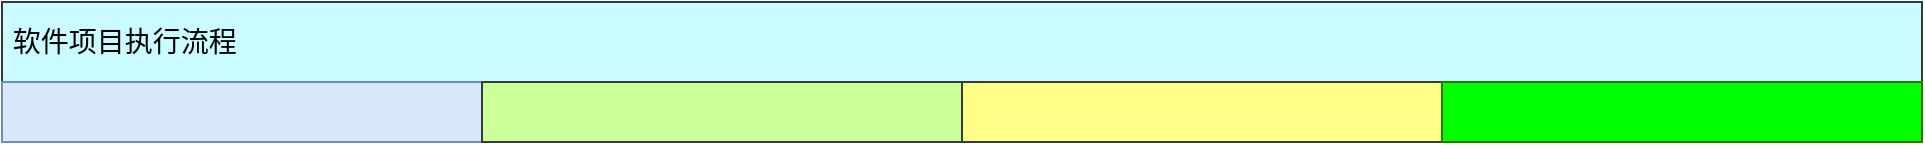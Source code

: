 <mxfile version="13.10.1" type="github">
  <diagram id="prtHgNgQTEPvFCAcTncT" name="Page-1">
    <mxGraphModel dx="767" dy="689" grid="1" gridSize="10" guides="1" tooltips="1" connect="1" arrows="1" fold="1" page="1" pageScale="1" pageWidth="827" pageHeight="1169" math="0" shadow="0">
      <root>
        <mxCell id="0" />
        <mxCell id="1" parent="0" />
        <mxCell id="oCY2eJbqUOLNiPiCaD8f-7" value="&amp;nbsp;&lt;font style=&quot;font-size: 14px&quot;&gt;软件项目执行流程&lt;/font&gt;" style="rounded=0;whiteSpace=wrap;html=1;strokeColor=#36393d;fillColor=#C9FBFF;align=left;" vertex="1" parent="1">
          <mxGeometry x="40" y="80" width="960" height="40" as="geometry" />
        </mxCell>
        <mxCell id="oCY2eJbqUOLNiPiCaD8f-9" value="" style="rounded=0;whiteSpace=wrap;html=1;fillColor=#dae8fc;align=left;strokeColor=#6c8ebf;" vertex="1" parent="1">
          <mxGeometry x="40" y="120" width="240" height="30" as="geometry" />
        </mxCell>
        <mxCell id="oCY2eJbqUOLNiPiCaD8f-10" value="" style="rounded=0;whiteSpace=wrap;html=1;align=left;strokeColor=#36393d;fillColor=#CCFF99;" vertex="1" parent="1">
          <mxGeometry x="280" y="120" width="240" height="30" as="geometry" />
        </mxCell>
        <mxCell id="oCY2eJbqUOLNiPiCaD8f-11" value="" style="rounded=0;whiteSpace=wrap;html=1;fillColor=#ffff88;align=left;strokeColor=#36393d;" vertex="1" parent="1">
          <mxGeometry x="520" y="120" width="240" height="30" as="geometry" />
        </mxCell>
        <mxCell id="oCY2eJbqUOLNiPiCaD8f-13" value="" style="rounded=0;whiteSpace=wrap;html=1;align=left;strokeColor=#2D7600;fontColor=#ffffff;fillColor=#00FF00;" vertex="1" parent="1">
          <mxGeometry x="760" y="120" width="240" height="30" as="geometry" />
        </mxCell>
      </root>
    </mxGraphModel>
  </diagram>
</mxfile>
